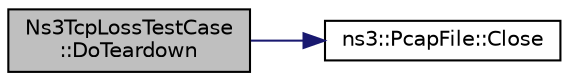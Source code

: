 digraph "Ns3TcpLossTestCase::DoTeardown"
{
  edge [fontname="Helvetica",fontsize="10",labelfontname="Helvetica",labelfontsize="10"];
  node [fontname="Helvetica",fontsize="10",shape=record];
  rankdir="LR";
  Node1 [label="Ns3TcpLossTestCase\l::DoTeardown",height=0.2,width=0.4,color="black", fillcolor="grey75", style="filled", fontcolor="black"];
  Node1 -> Node2 [color="midnightblue",fontsize="10",style="solid"];
  Node2 [label="ns3::PcapFile::Close",height=0.2,width=0.4,color="black", fillcolor="white", style="filled",URL="$d3/da4/classns3_1_1PcapFile.html#ad3b6c28d464742ee1fa3a64628339a5b"];
}

